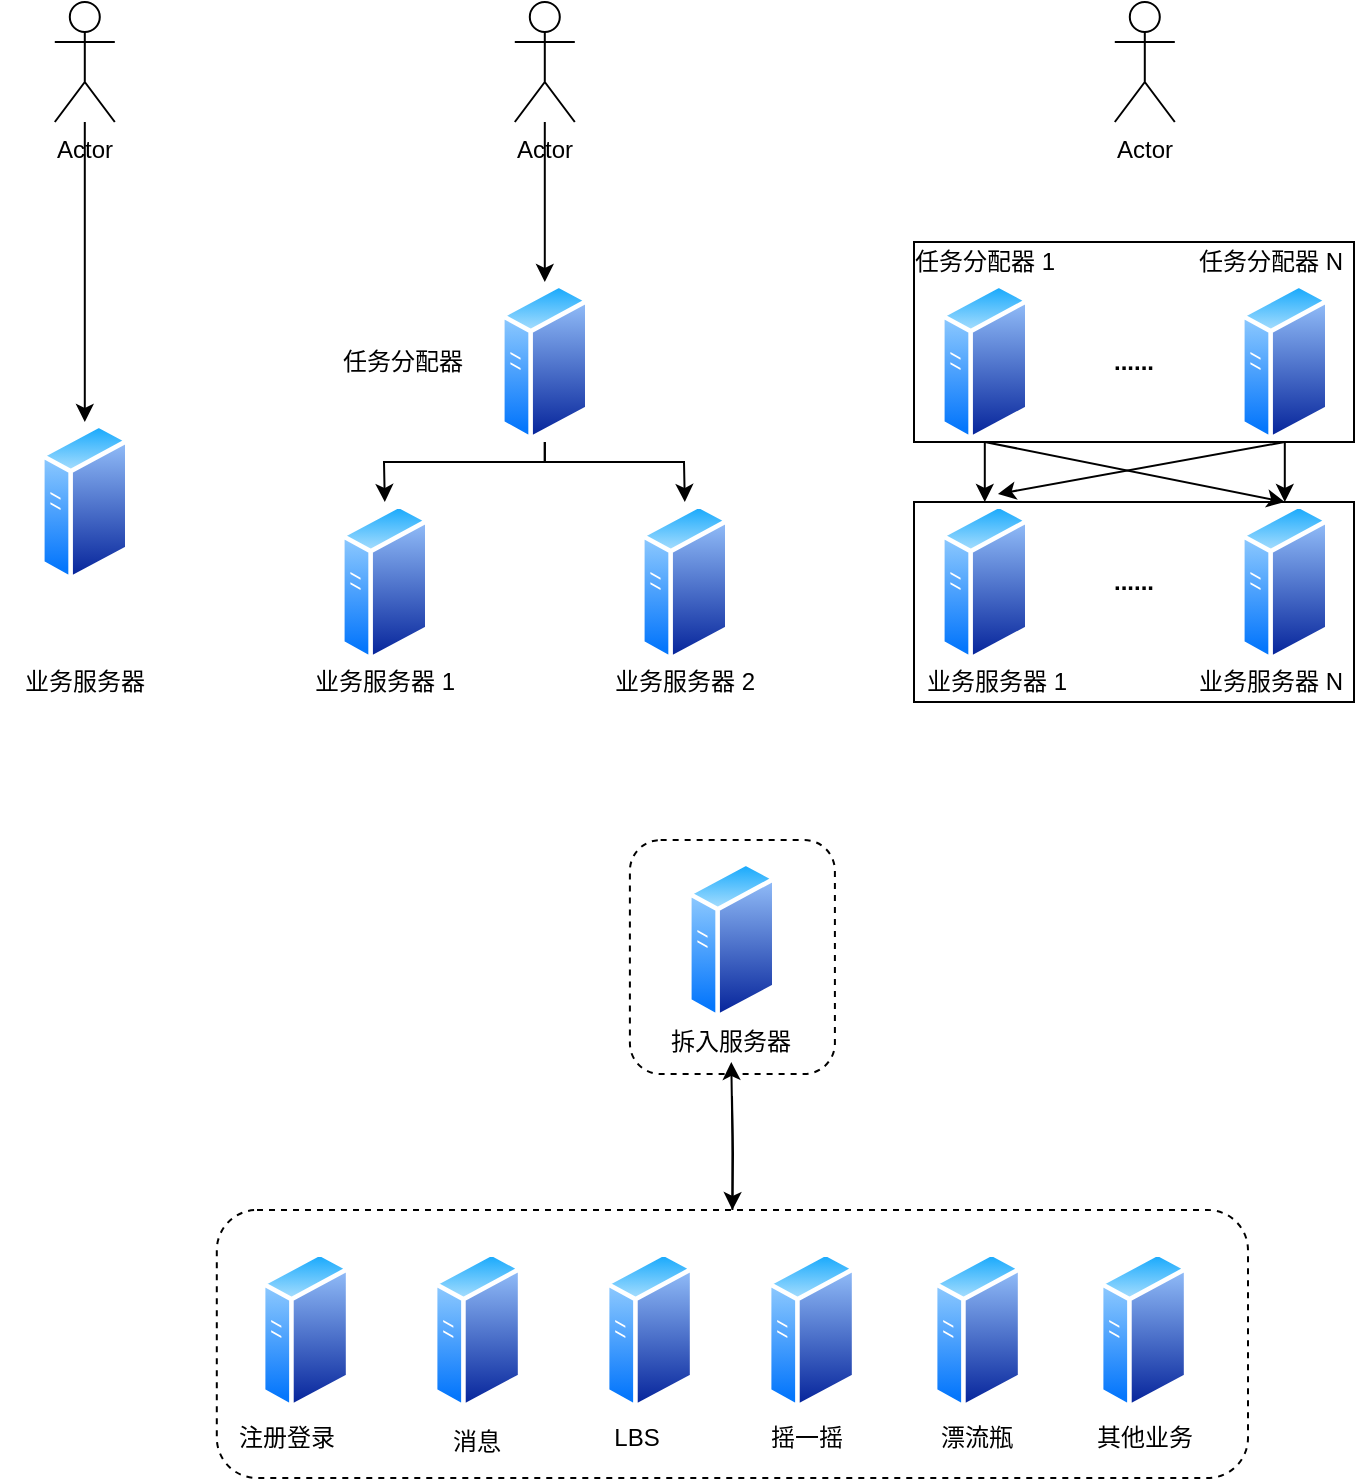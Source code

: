 <mxfile>
    <diagram id="wCbxwxOcxpra0UYaMkk8" name="Page-1">
        <mxGraphModel dx="877" dy="600" grid="0" gridSize="10" guides="1" tooltips="1" connect="1" arrows="1" fold="1" page="1" pageScale="1" pageWidth="827" pageHeight="1169" math="0" shadow="0">
            <root>
                <mxCell id="0"/>
                <mxCell id="1" parent="0"/>
                <mxCell id="41" value="" style="rounded=1;whiteSpace=wrap;html=1;dashed=1;" vertex="1" parent="1">
                    <mxGeometry x="374.95" y="529" width="102.5" height="117" as="geometry"/>
                </mxCell>
                <mxCell id="58" style="edgeStyle=orthogonalEdgeStyle;rounded=0;orthogonalLoop=1;jettySize=auto;html=1;entryX=0.5;entryY=1;entryDx=0;entryDy=0;" edge="1" parent="1" source="40" target="54">
                    <mxGeometry relative="1" as="geometry"/>
                </mxCell>
                <mxCell id="40" value="" style="rounded=1;whiteSpace=wrap;html=1;dashed=1;" vertex="1" parent="1">
                    <mxGeometry x="168.4" y="714" width="515.6" height="134" as="geometry"/>
                </mxCell>
                <mxCell id="30" value="" style="rounded=0;whiteSpace=wrap;html=1;" parent="1" vertex="1">
                    <mxGeometry x="517" y="360" width="220" height="100" as="geometry"/>
                </mxCell>
                <mxCell id="29" value="" style="rounded=0;whiteSpace=wrap;html=1;" parent="1" vertex="1">
                    <mxGeometry x="517" y="230" width="220" height="100" as="geometry"/>
                </mxCell>
                <mxCell id="4" style="edgeStyle=orthogonalEdgeStyle;rounded=0;orthogonalLoop=1;jettySize=auto;html=1;" parent="1" source="2" target="3" edge="1">
                    <mxGeometry relative="1" as="geometry"/>
                </mxCell>
                <mxCell id="2" value="Actor" style="shape=umlActor;verticalLabelPosition=bottom;verticalAlign=top;html=1;outlineConnect=0;" parent="1" vertex="1">
                    <mxGeometry x="87.4" y="110" width="30" height="60" as="geometry"/>
                </mxCell>
                <mxCell id="3" value="" style="aspect=fixed;perimeter=ellipsePerimeter;html=1;align=center;shadow=0;dashed=0;spacingTop=3;image;image=img/lib/active_directory/generic_server.svg;" parent="1" vertex="1">
                    <mxGeometry x="80" y="320" width="44.8" height="80" as="geometry"/>
                </mxCell>
                <mxCell id="11" style="edgeStyle=orthogonalEdgeStyle;rounded=0;orthogonalLoop=1;jettySize=auto;html=1;" parent="1" source="6" target="8" edge="1">
                    <mxGeometry relative="1" as="geometry"/>
                </mxCell>
                <mxCell id="6" value="Actor" style="shape=umlActor;verticalLabelPosition=bottom;verticalAlign=top;html=1;outlineConnect=0;" parent="1" vertex="1">
                    <mxGeometry x="317.4" y="110" width="30" height="60" as="geometry"/>
                </mxCell>
                <mxCell id="12" style="edgeStyle=orthogonalEdgeStyle;rounded=0;orthogonalLoop=1;jettySize=auto;html=1;" parent="1" source="8" target="9" edge="1">
                    <mxGeometry relative="1" as="geometry">
                        <Array as="points">
                            <mxPoint x="332" y="340"/>
                            <mxPoint x="252" y="340"/>
                        </Array>
                    </mxGeometry>
                </mxCell>
                <mxCell id="13" style="edgeStyle=orthogonalEdgeStyle;rounded=0;orthogonalLoop=1;jettySize=auto;html=1;" parent="1" source="8" target="10" edge="1">
                    <mxGeometry relative="1" as="geometry">
                        <Array as="points">
                            <mxPoint x="332" y="340"/>
                            <mxPoint x="402" y="340"/>
                        </Array>
                    </mxGeometry>
                </mxCell>
                <mxCell id="8" value="" style="aspect=fixed;perimeter=ellipsePerimeter;html=1;align=center;shadow=0;dashed=0;spacingTop=3;image;image=img/lib/active_directory/generic_server.svg;" parent="1" vertex="1">
                    <mxGeometry x="310" y="250" width="44.8" height="80" as="geometry"/>
                </mxCell>
                <mxCell id="9" value="" style="aspect=fixed;perimeter=ellipsePerimeter;html=1;align=center;shadow=0;dashed=0;spacingTop=3;image;image=img/lib/active_directory/generic_server.svg;" parent="1" vertex="1">
                    <mxGeometry x="230.0" y="360" width="44.8" height="80" as="geometry"/>
                </mxCell>
                <mxCell id="10" value="" style="aspect=fixed;perimeter=ellipsePerimeter;html=1;align=center;shadow=0;dashed=0;spacingTop=3;image;image=img/lib/active_directory/generic_server.svg;" parent="1" vertex="1">
                    <mxGeometry x="380" y="360" width="44.8" height="80" as="geometry"/>
                </mxCell>
                <mxCell id="15" value="Actor" style="shape=umlActor;verticalLabelPosition=bottom;verticalAlign=top;html=1;outlineConnect=0;" parent="1" vertex="1">
                    <mxGeometry x="617.4" y="110" width="30" height="60" as="geometry"/>
                </mxCell>
                <mxCell id="24" style="edgeStyle=none;rounded=0;orthogonalLoop=1;jettySize=auto;html=1;entryX=0.5;entryY=0;entryDx=0;entryDy=0;exitX=0.5;exitY=1;exitDx=0;exitDy=0;" parent="1" source="18" target="20" edge="1">
                    <mxGeometry relative="1" as="geometry">
                        <Array as="points"/>
                    </mxGeometry>
                </mxCell>
                <mxCell id="25" style="edgeStyle=none;rounded=0;orthogonalLoop=1;jettySize=auto;html=1;" parent="1" source="18" target="19" edge="1">
                    <mxGeometry relative="1" as="geometry"/>
                </mxCell>
                <mxCell id="18" value="" style="aspect=fixed;perimeter=ellipsePerimeter;html=1;align=center;shadow=0;dashed=0;spacingTop=3;image;image=img/lib/active_directory/generic_server.svg;" parent="1" vertex="1">
                    <mxGeometry x="530" y="250" width="44.8" height="80" as="geometry"/>
                </mxCell>
                <mxCell id="19" value="" style="aspect=fixed;perimeter=ellipsePerimeter;html=1;align=center;shadow=0;dashed=0;spacingTop=3;image;image=img/lib/active_directory/generic_server.svg;" parent="1" vertex="1">
                    <mxGeometry x="530" y="360" width="44.8" height="80" as="geometry"/>
                </mxCell>
                <mxCell id="20" value="" style="aspect=fixed;perimeter=ellipsePerimeter;html=1;align=center;shadow=0;dashed=0;spacingTop=3;image;image=img/lib/active_directory/generic_server.svg;" parent="1" vertex="1">
                    <mxGeometry x="680" y="360" width="44.8" height="80" as="geometry"/>
                </mxCell>
                <mxCell id="23" style="edgeStyle=orthogonalEdgeStyle;rounded=0;orthogonalLoop=1;jettySize=auto;html=1;entryX=0.5;entryY=0;entryDx=0;entryDy=0;" parent="1" source="21" target="20" edge="1">
                    <mxGeometry relative="1" as="geometry"/>
                </mxCell>
                <mxCell id="26" style="edgeStyle=none;rounded=0;orthogonalLoop=1;jettySize=auto;html=1;entryX=0.647;entryY=-0.05;entryDx=0;entryDy=0;entryPerimeter=0;exitX=0.5;exitY=1;exitDx=0;exitDy=0;" parent="1" source="21" target="19" edge="1">
                    <mxGeometry relative="1" as="geometry"/>
                </mxCell>
                <mxCell id="21" value="" style="aspect=fixed;perimeter=ellipsePerimeter;html=1;align=center;shadow=0;dashed=0;spacingTop=3;image;image=img/lib/active_directory/generic_server.svg;" parent="1" vertex="1">
                    <mxGeometry x="680" y="250" width="44.8" height="80" as="geometry"/>
                </mxCell>
                <mxCell id="27" value="&lt;b&gt;...&lt;/b&gt;&lt;b&gt;...&lt;/b&gt;" style="text;html=1;strokeColor=none;fillColor=none;align=center;verticalAlign=middle;whiteSpace=wrap;rounded=0;" parent="1" vertex="1">
                    <mxGeometry x="607" y="280" width="40" height="20" as="geometry"/>
                </mxCell>
                <mxCell id="28" value="&lt;b&gt;...&lt;/b&gt;&lt;b&gt;...&lt;/b&gt;" style="text;html=1;strokeColor=none;fillColor=none;align=center;verticalAlign=middle;whiteSpace=wrap;rounded=0;" parent="1" vertex="1">
                    <mxGeometry x="607" y="390" width="40" height="20" as="geometry"/>
                </mxCell>
                <mxCell id="31" value="业务服务器" style="text;html=1;strokeColor=none;fillColor=none;align=center;verticalAlign=middle;whiteSpace=wrap;rounded=0;" parent="1" vertex="1">
                    <mxGeometry x="60.9" y="440" width="83" height="20" as="geometry"/>
                </mxCell>
                <mxCell id="32" value="业务服务器 1" style="text;html=1;strokeColor=none;fillColor=none;align=center;verticalAlign=middle;whiteSpace=wrap;rounded=0;" parent="1" vertex="1">
                    <mxGeometry x="210.9" y="440" width="83" height="20" as="geometry"/>
                </mxCell>
                <mxCell id="33" value="业务服务器 2" style="text;html=1;strokeColor=none;fillColor=none;align=center;verticalAlign=middle;whiteSpace=wrap;rounded=0;" parent="1" vertex="1">
                    <mxGeometry x="360.9" y="440" width="83" height="20" as="geometry"/>
                </mxCell>
                <mxCell id="34" value="业务服务器 1" style="text;html=1;strokeColor=none;fillColor=none;align=center;verticalAlign=middle;whiteSpace=wrap;rounded=0;" parent="1" vertex="1">
                    <mxGeometry x="517" y="440" width="83" height="20" as="geometry"/>
                </mxCell>
                <mxCell id="35" value="业务服务器 N" style="text;html=1;strokeColor=none;fillColor=none;align=center;verticalAlign=middle;whiteSpace=wrap;rounded=0;" parent="1" vertex="1">
                    <mxGeometry x="654" y="440" width="83" height="20" as="geometry"/>
                </mxCell>
                <mxCell id="36" value="任务分配器" style="text;html=1;strokeColor=none;fillColor=none;align=center;verticalAlign=middle;whiteSpace=wrap;rounded=0;" parent="1" vertex="1">
                    <mxGeometry x="220" y="280" width="83" height="20" as="geometry"/>
                </mxCell>
                <mxCell id="37" value="任务分配器 1" style="text;html=1;strokeColor=none;fillColor=none;align=center;verticalAlign=middle;whiteSpace=wrap;rounded=0;" parent="1" vertex="1">
                    <mxGeometry x="510.9" y="230" width="83" height="20" as="geometry"/>
                </mxCell>
                <mxCell id="38" value="任务分配器 N" style="text;html=1;strokeColor=none;fillColor=none;align=center;verticalAlign=middle;whiteSpace=wrap;rounded=0;" parent="1" vertex="1">
                    <mxGeometry x="654" y="230" width="83" height="20" as="geometry"/>
                </mxCell>
                <mxCell id="39" value="" style="aspect=fixed;perimeter=ellipsePerimeter;html=1;align=center;shadow=0;dashed=0;spacingTop=3;image;image=img/lib/active_directory/generic_server.svg;" vertex="1" parent="1">
                    <mxGeometry x="403.5" y="539" width="44.8" height="80" as="geometry"/>
                </mxCell>
                <mxCell id="42" value="" style="aspect=fixed;perimeter=ellipsePerimeter;html=1;align=center;shadow=0;dashed=0;spacingTop=3;image;image=img/lib/active_directory/generic_server.svg;" vertex="1" parent="1">
                    <mxGeometry x="190.4" y="734" width="44.8" height="80" as="geometry"/>
                </mxCell>
                <mxCell id="43" value="" style="aspect=fixed;perimeter=ellipsePerimeter;html=1;align=center;shadow=0;dashed=0;spacingTop=3;image;image=img/lib/active_directory/generic_server.svg;" vertex="1" parent="1">
                    <mxGeometry x="276.4" y="734" width="44.8" height="80" as="geometry"/>
                </mxCell>
                <mxCell id="44" value="" style="aspect=fixed;perimeter=ellipsePerimeter;html=1;align=center;shadow=0;dashed=0;spacingTop=3;image;image=img/lib/active_directory/generic_server.svg;" vertex="1" parent="1">
                    <mxGeometry x="609.4" y="734" width="44.8" height="80" as="geometry"/>
                </mxCell>
                <mxCell id="45" value="" style="aspect=fixed;perimeter=ellipsePerimeter;html=1;align=center;shadow=0;dashed=0;spacingTop=3;image;image=img/lib/active_directory/generic_server.svg;" vertex="1" parent="1">
                    <mxGeometry x="526.4" y="734" width="44.8" height="80" as="geometry"/>
                </mxCell>
                <mxCell id="46" value="" style="aspect=fixed;perimeter=ellipsePerimeter;html=1;align=center;shadow=0;dashed=0;spacingTop=3;image;image=img/lib/active_directory/generic_server.svg;" vertex="1" parent="1">
                    <mxGeometry x="443.4" y="734" width="44.8" height="80" as="geometry"/>
                </mxCell>
                <mxCell id="47" value="" style="aspect=fixed;perimeter=ellipsePerimeter;html=1;align=center;shadow=0;dashed=0;spacingTop=3;image;image=img/lib/active_directory/generic_server.svg;" vertex="1" parent="1">
                    <mxGeometry x="362.4" y="734" width="44.8" height="80" as="geometry"/>
                </mxCell>
                <mxCell id="48" value="注册登录" style="text;html=1;strokeColor=none;fillColor=none;align=center;verticalAlign=middle;whiteSpace=wrap;rounded=0;" vertex="1" parent="1">
                    <mxGeometry x="172.2" y="817" width="63" height="21" as="geometry"/>
                </mxCell>
                <mxCell id="49" value="消息" style="text;html=1;strokeColor=none;fillColor=none;align=center;verticalAlign=middle;whiteSpace=wrap;rounded=0;" vertex="1" parent="1">
                    <mxGeometry x="267.3" y="819" width="63" height="21" as="geometry"/>
                </mxCell>
                <mxCell id="50" value="LBS" style="text;html=1;strokeColor=none;fillColor=none;align=center;verticalAlign=middle;whiteSpace=wrap;rounded=0;" vertex="1" parent="1">
                    <mxGeometry x="347.4" y="817" width="63" height="21" as="geometry"/>
                </mxCell>
                <mxCell id="51" value="摇一摇" style="text;html=1;strokeColor=none;fillColor=none;align=center;verticalAlign=middle;whiteSpace=wrap;rounded=0;" vertex="1" parent="1">
                    <mxGeometry x="432.0" y="817" width="63" height="21" as="geometry"/>
                </mxCell>
                <mxCell id="52" value="漂流瓶" style="text;html=1;strokeColor=none;fillColor=none;align=center;verticalAlign=middle;whiteSpace=wrap;rounded=0;" vertex="1" parent="1">
                    <mxGeometry x="517" y="817" width="63" height="21" as="geometry"/>
                </mxCell>
                <mxCell id="53" value="其他业务" style="text;html=1;strokeColor=none;fillColor=none;align=center;verticalAlign=middle;whiteSpace=wrap;rounded=0;" vertex="1" parent="1">
                    <mxGeometry x="600.9" y="817" width="63" height="21" as="geometry"/>
                </mxCell>
                <mxCell id="57" style="edgeStyle=orthogonalEdgeStyle;rounded=0;orthogonalLoop=1;jettySize=auto;html=1;" edge="1" parent="1" target="40">
                    <mxGeometry relative="1" as="geometry">
                        <mxPoint x="426" y="657" as="sourcePoint"/>
                    </mxGeometry>
                </mxCell>
                <mxCell id="54" value="拆入服务器" style="text;html=1;strokeColor=none;fillColor=none;align=center;verticalAlign=middle;whiteSpace=wrap;rounded=0;" vertex="1" parent="1">
                    <mxGeometry x="394.15" y="619" width="63" height="21" as="geometry"/>
                </mxCell>
            </root>
        </mxGraphModel>
    </diagram>
</mxfile>